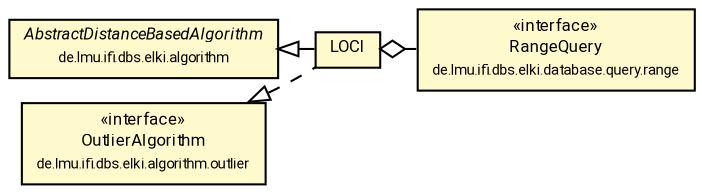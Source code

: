 #!/usr/local/bin/dot
#
# Class diagram 
# Generated by UMLGraph version R5_7_2-60-g0e99a6 (http://www.spinellis.gr/umlgraph/)
#

digraph G {
	graph [fontnames="svg"]
	edge [fontname="Roboto",fontsize=7,labelfontname="Roboto",labelfontsize=7,color="black"];
	node [fontname="Roboto",fontcolor="black",fontsize=8,shape=plaintext,margin=0,width=0,height=0];
	nodesep=0.15;
	ranksep=0.25;
	rankdir=LR;
	// de.lmu.ifi.dbs.elki.algorithm.AbstractDistanceBasedAlgorithm<O, R extends de.lmu.ifi.dbs.elki.result.Result>
	c6068866 [label=<<table title="de.lmu.ifi.dbs.elki.algorithm.AbstractDistanceBasedAlgorithm" border="0" cellborder="1" cellspacing="0" cellpadding="2" bgcolor="LemonChiffon" href="../../AbstractDistanceBasedAlgorithm.html" target="_parent">
		<tr><td><table border="0" cellspacing="0" cellpadding="1">
		<tr><td align="center" balign="center"> <font face="Roboto"><i>AbstractDistanceBasedAlgorithm</i></font> </td></tr>
		<tr><td align="center" balign="center"> <font face="Roboto" point-size="7.0">de.lmu.ifi.dbs.elki.algorithm</font> </td></tr>
		</table></td></tr>
		</table>>, URL="../../AbstractDistanceBasedAlgorithm.html"];
	// de.lmu.ifi.dbs.elki.database.query.range.RangeQuery<O>
	c6068908 [label=<<table title="de.lmu.ifi.dbs.elki.database.query.range.RangeQuery" border="0" cellborder="1" cellspacing="0" cellpadding="2" bgcolor="LemonChiffon" href="../../../database/query/range/RangeQuery.html" target="_parent">
		<tr><td><table border="0" cellspacing="0" cellpadding="1">
		<tr><td align="center" balign="center"> &#171;interface&#187; </td></tr>
		<tr><td align="center" balign="center"> <font face="Roboto">RangeQuery</font> </td></tr>
		<tr><td align="center" balign="center"> <font face="Roboto" point-size="7.0">de.lmu.ifi.dbs.elki.database.query.range</font> </td></tr>
		</table></td></tr>
		</table>>, URL="../../../database/query/range/RangeQuery.html"];
	// de.lmu.ifi.dbs.elki.algorithm.outlier.OutlierAlgorithm
	c6070748 [label=<<table title="de.lmu.ifi.dbs.elki.algorithm.outlier.OutlierAlgorithm" border="0" cellborder="1" cellspacing="0" cellpadding="2" bgcolor="LemonChiffon" href="../OutlierAlgorithm.html" target="_parent">
		<tr><td><table border="0" cellspacing="0" cellpadding="1">
		<tr><td align="center" balign="center"> &#171;interface&#187; </td></tr>
		<tr><td align="center" balign="center"> <font face="Roboto">OutlierAlgorithm</font> </td></tr>
		<tr><td align="center" balign="center"> <font face="Roboto" point-size="7.0">de.lmu.ifi.dbs.elki.algorithm.outlier</font> </td></tr>
		</table></td></tr>
		</table>>, URL="../OutlierAlgorithm.html"];
	// de.lmu.ifi.dbs.elki.algorithm.outlier.lof.LOCI<O>
	c6070858 [label=<<table title="de.lmu.ifi.dbs.elki.algorithm.outlier.lof.LOCI" border="0" cellborder="1" cellspacing="0" cellpadding="2" bgcolor="lemonChiffon" href="LOCI.html" target="_parent">
		<tr><td><table border="0" cellspacing="0" cellpadding="1">
		<tr><td align="center" balign="center"> <font face="Roboto">LOCI</font> </td></tr>
		</table></td></tr>
		</table>>, URL="LOCI.html"];
	// de.lmu.ifi.dbs.elki.algorithm.outlier.lof.LOCI<O> extends de.lmu.ifi.dbs.elki.algorithm.AbstractDistanceBasedAlgorithm<O, R extends de.lmu.ifi.dbs.elki.result.Result>
	c6068866 -> c6070858 [arrowtail=empty,dir=back,weight=10];
	// de.lmu.ifi.dbs.elki.algorithm.outlier.lof.LOCI<O> implements de.lmu.ifi.dbs.elki.algorithm.outlier.OutlierAlgorithm
	c6070748 -> c6070858 [arrowtail=empty,style=dashed,dir=back,weight=9];
	// de.lmu.ifi.dbs.elki.algorithm.outlier.lof.LOCI<O> has de.lmu.ifi.dbs.elki.database.query.range.RangeQuery<O>
	c6070858 -> c6068908 [arrowhead=none,arrowtail=ediamond,dir=back,weight=4];
}

